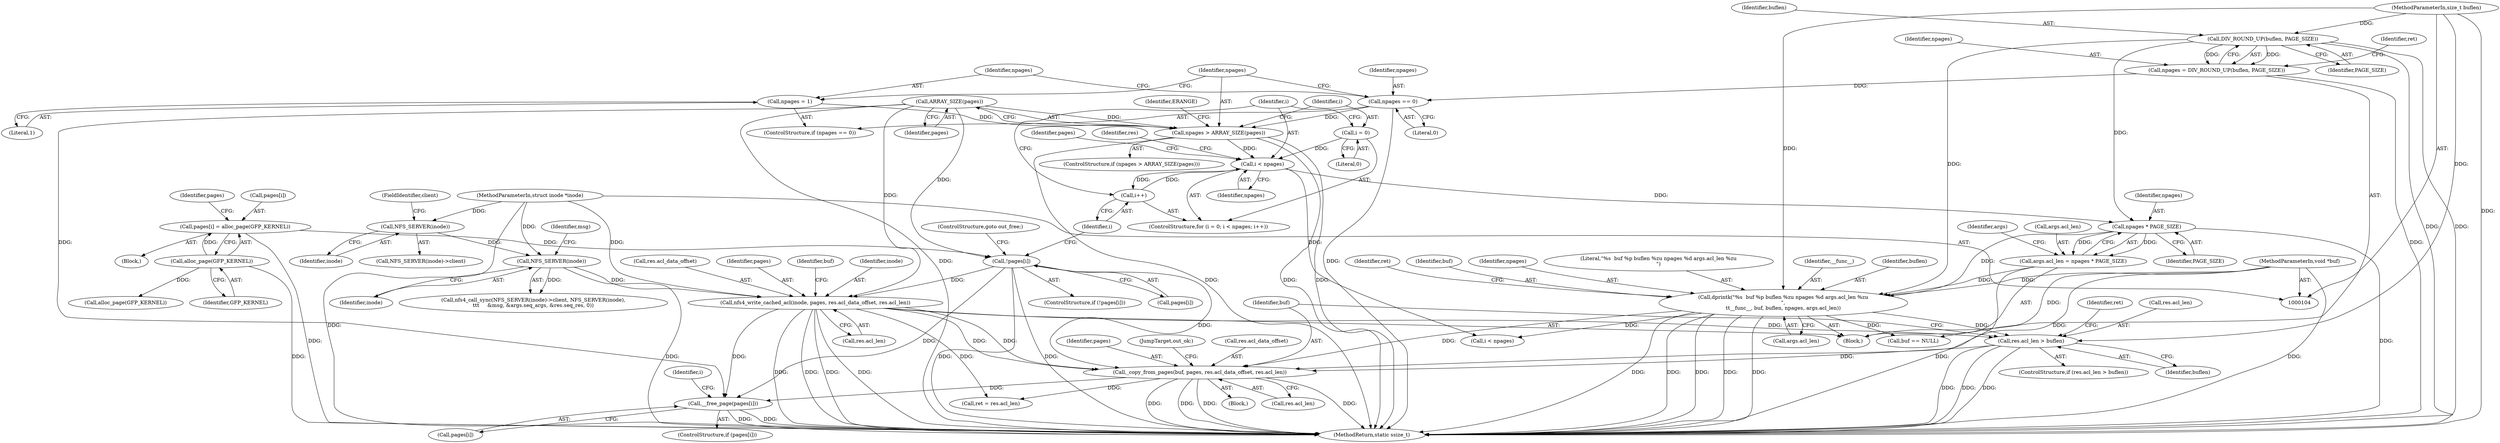digraph "0_linux_7d3e91a89b7adbc2831334def9e494dd9892f9af@API" {
"1000288" [label="(Call,__free_page(pages[i]))"];
"1000235" [label="(Call,nfs4_write_cached_acl(inode, pages, res.acl_data_offset, res.acl_len))"];
"1000202" [label="(Call,NFS_SERVER(inode))"];
"1000199" [label="(Call,NFS_SERVER(inode))"];
"1000105" [label="(MethodParameterIn,struct inode *inode)"];
"1000157" [label="(Call,!pages[i])"];
"1000150" [label="(Call,pages[i] = alloc_page(GFP_KERNEL))"];
"1000154" [label="(Call,alloc_page(GFP_KERNEL))"];
"1000135" [label="(Call,ARRAY_SIZE(pages))"];
"1000259" [label="(Call,_copy_from_pages(buf, pages, res.acl_data_offset, res.acl_len))"];
"1000186" [label="(Call,dprintk(\"%s  buf %p buflen %zu npages %d args.acl_len %zu\n\",\n\t\t__func__, buf, buflen, npages, args.acl_len))"];
"1000106" [label="(MethodParameterIn,void *buf)"];
"1000116" [label="(Call,DIV_ROUND_UP(buflen, PAGE_SIZE))"];
"1000107" [label="(MethodParameterIn,size_t buflen)"];
"1000178" [label="(Call,npages * PAGE_SIZE)"];
"1000144" [label="(Call,i < npages)"];
"1000141" [label="(Call,i = 0)"];
"1000147" [label="(Call,i++)"];
"1000133" [label="(Call,npages > ARRAY_SIZE(pages))"];
"1000129" [label="(Call,npages = 1)"];
"1000126" [label="(Call,npages == 0)"];
"1000114" [label="(Call,npages = DIV_ROUND_UP(buflen, PAGE_SIZE))"];
"1000174" [label="(Call,args.acl_len = npages * PAGE_SIZE)"];
"1000248" [label="(Call,res.acl_len > buflen)"];
"1000108" [label="(Block,)"];
"1000249" [label="(Call,res.acl_len)"];
"1000189" [label="(Identifier,buf)"];
"1000265" [label="(Call,res.acl_len)"];
"1000117" [label="(Identifier,buflen)"];
"1000199" [label="(Call,NFS_SERVER(inode))"];
"1000235" [label="(Call,nfs4_write_cached_acl(inode, pages, res.acl_data_offset, res.acl_len))"];
"1000114" [label="(Call,npages = DIV_ROUND_UP(buflen, PAGE_SIZE))"];
"1000197" [label="(Call,nfs4_call_sync(NFS_SERVER(inode)->client, NFS_SERVER(inode),\n\t\t\t     &msg, &args.seq_args, &res.seq_res, 0))"];
"1000288" [label="(Call,__free_page(pages[i]))"];
"1000180" [label="(Identifier,PAGE_SIZE)"];
"1000127" [label="(Identifier,npages)"];
"1000191" [label="(Identifier,npages)"];
"1000187" [label="(Literal,\"%s  buf %p buflen %zu npages %d args.acl_len %zu\n\")"];
"1000131" [label="(Literal,1)"];
"1000128" [label="(Literal,0)"];
"1000175" [label="(Call,args.acl_len)"];
"1000161" [label="(ControlStructure,goto out_free;)"];
"1000158" [label="(Call,pages[i])"];
"1000134" [label="(Identifier,npages)"];
"1000139" [label="(Identifier,ERANGE)"];
"1000154" [label="(Call,alloc_page(GFP_KERNEL))"];
"1000188" [label="(Identifier,__func__)"];
"1000116" [label="(Call,DIV_ROUND_UP(buflen, PAGE_SIZE))"];
"1000226" [label="(Call,buf == NULL)"];
"1000125" [label="(ControlStructure,if (npages == 0))"];
"1000302" [label="(MethodReturn,static ssize_t)"];
"1000179" [label="(Identifier,npages)"];
"1000136" [label="(Identifier,pages)"];
"1000144" [label="(Call,i < npages)"];
"1000205" [label="(Identifier,msg)"];
"1000174" [label="(Call,args.acl_len = npages * PAGE_SIZE)"];
"1000236" [label="(Identifier,inode)"];
"1000178" [label="(Call,npages * PAGE_SIZE)"];
"1000118" [label="(Identifier,PAGE_SIZE)"];
"1000255" [label="(Identifier,ret)"];
"1000147" [label="(Call,i++)"];
"1000150" [label="(Call,pages[i] = alloc_page(GFP_KERNEL))"];
"1000200" [label="(Identifier,inode)"];
"1000159" [label="(Identifier,pages)"];
"1000246" [label="(Block,)"];
"1000238" [label="(Call,res.acl_data_offset)"];
"1000259" [label="(Call,_copy_from_pages(buf, pages, res.acl_data_offset, res.acl_len))"];
"1000201" [label="(FieldIdentifier,client)"];
"1000164" [label="(Identifier,res)"];
"1000143" [label="(Literal,0)"];
"1000126" [label="(Call,npages == 0)"];
"1000132" [label="(ControlStructure,if (npages > ARRAY_SIZE(pages)))"];
"1000105" [label="(MethodParameterIn,struct inode *inode)"];
"1000140" [label="(ControlStructure,for (i = 0; i < npages; i++))"];
"1000268" [label="(JumpTarget,out_ok:)"];
"1000130" [label="(Identifier,npages)"];
"1000142" [label="(Identifier,i)"];
"1000279" [label="(Call,i < npages)"];
"1000106" [label="(MethodParameterIn,void *buf)"];
"1000151" [label="(Call,pages[i])"];
"1000237" [label="(Identifier,pages)"];
"1000115" [label="(Identifier,npages)"];
"1000166" [label="(Call,alloc_page(GFP_KERNEL))"];
"1000133" [label="(Call,npages > ARRAY_SIZE(pages))"];
"1000141" [label="(Call,i = 0)"];
"1000129" [label="(Call,npages = 1)"];
"1000190" [label="(Identifier,buflen)"];
"1000186" [label="(Call,dprintk(\"%s  buf %p buflen %zu npages %d args.acl_len %zu\n\",\n\t\t__func__, buf, buflen, npages, args.acl_len))"];
"1000156" [label="(ControlStructure,if (!pages[i]))"];
"1000241" [label="(Call,res.acl_len)"];
"1000198" [label="(Call,NFS_SERVER(inode)->client)"];
"1000192" [label="(Call,args.acl_len)"];
"1000183" [label="(Identifier,args)"];
"1000107" [label="(MethodParameterIn,size_t buflen)"];
"1000203" [label="(Identifier,inode)"];
"1000252" [label="(Identifier,buflen)"];
"1000155" [label="(Identifier,GFP_KERNEL)"];
"1000202" [label="(Call,NFS_SERVER(inode))"];
"1000248" [label="(Call,res.acl_len > buflen)"];
"1000146" [label="(Identifier,npages)"];
"1000283" [label="(Identifier,i)"];
"1000247" [label="(ControlStructure,if (res.acl_len > buflen))"];
"1000145" [label="(Identifier,i)"];
"1000157" [label="(Call,!pages[i])"];
"1000196" [label="(Identifier,ret)"];
"1000284" [label="(ControlStructure,if (pages[i]))"];
"1000135" [label="(Call,ARRAY_SIZE(pages))"];
"1000260" [label="(Identifier,buf)"];
"1000262" [label="(Call,res.acl_data_offset)"];
"1000152" [label="(Identifier,pages)"];
"1000269" [label="(Call,ret = res.acl_len)"];
"1000149" [label="(Block,)"];
"1000289" [label="(Call,pages[i])"];
"1000261" [label="(Identifier,pages)"];
"1000245" [label="(Identifier,buf)"];
"1000148" [label="(Identifier,i)"];
"1000121" [label="(Identifier,ret)"];
"1000288" -> "1000284"  [label="AST: "];
"1000288" -> "1000289"  [label="CFG: "];
"1000289" -> "1000288"  [label="AST: "];
"1000283" -> "1000288"  [label="CFG: "];
"1000288" -> "1000302"  [label="DDG: "];
"1000288" -> "1000302"  [label="DDG: "];
"1000235" -> "1000288"  [label="DDG: "];
"1000135" -> "1000288"  [label="DDG: "];
"1000259" -> "1000288"  [label="DDG: "];
"1000157" -> "1000288"  [label="DDG: "];
"1000235" -> "1000108"  [label="AST: "];
"1000235" -> "1000241"  [label="CFG: "];
"1000236" -> "1000235"  [label="AST: "];
"1000237" -> "1000235"  [label="AST: "];
"1000238" -> "1000235"  [label="AST: "];
"1000241" -> "1000235"  [label="AST: "];
"1000245" -> "1000235"  [label="CFG: "];
"1000235" -> "1000302"  [label="DDG: "];
"1000235" -> "1000302"  [label="DDG: "];
"1000235" -> "1000302"  [label="DDG: "];
"1000235" -> "1000302"  [label="DDG: "];
"1000202" -> "1000235"  [label="DDG: "];
"1000105" -> "1000235"  [label="DDG: "];
"1000157" -> "1000235"  [label="DDG: "];
"1000135" -> "1000235"  [label="DDG: "];
"1000235" -> "1000248"  [label="DDG: "];
"1000235" -> "1000259"  [label="DDG: "];
"1000235" -> "1000259"  [label="DDG: "];
"1000235" -> "1000269"  [label="DDG: "];
"1000202" -> "1000197"  [label="AST: "];
"1000202" -> "1000203"  [label="CFG: "];
"1000203" -> "1000202"  [label="AST: "];
"1000205" -> "1000202"  [label="CFG: "];
"1000202" -> "1000302"  [label="DDG: "];
"1000202" -> "1000197"  [label="DDG: "];
"1000199" -> "1000202"  [label="DDG: "];
"1000105" -> "1000202"  [label="DDG: "];
"1000199" -> "1000198"  [label="AST: "];
"1000199" -> "1000200"  [label="CFG: "];
"1000200" -> "1000199"  [label="AST: "];
"1000201" -> "1000199"  [label="CFG: "];
"1000105" -> "1000199"  [label="DDG: "];
"1000105" -> "1000104"  [label="AST: "];
"1000105" -> "1000302"  [label="DDG: "];
"1000157" -> "1000156"  [label="AST: "];
"1000157" -> "1000158"  [label="CFG: "];
"1000158" -> "1000157"  [label="AST: "];
"1000161" -> "1000157"  [label="CFG: "];
"1000148" -> "1000157"  [label="CFG: "];
"1000157" -> "1000302"  [label="DDG: "];
"1000157" -> "1000302"  [label="DDG: "];
"1000150" -> "1000157"  [label="DDG: "];
"1000135" -> "1000157"  [label="DDG: "];
"1000157" -> "1000259"  [label="DDG: "];
"1000150" -> "1000149"  [label="AST: "];
"1000150" -> "1000154"  [label="CFG: "];
"1000151" -> "1000150"  [label="AST: "];
"1000154" -> "1000150"  [label="AST: "];
"1000159" -> "1000150"  [label="CFG: "];
"1000150" -> "1000302"  [label="DDG: "];
"1000154" -> "1000150"  [label="DDG: "];
"1000154" -> "1000155"  [label="CFG: "];
"1000155" -> "1000154"  [label="AST: "];
"1000154" -> "1000302"  [label="DDG: "];
"1000154" -> "1000166"  [label="DDG: "];
"1000135" -> "1000133"  [label="AST: "];
"1000135" -> "1000136"  [label="CFG: "];
"1000136" -> "1000135"  [label="AST: "];
"1000133" -> "1000135"  [label="CFG: "];
"1000135" -> "1000302"  [label="DDG: "];
"1000135" -> "1000133"  [label="DDG: "];
"1000259" -> "1000246"  [label="AST: "];
"1000259" -> "1000265"  [label="CFG: "];
"1000260" -> "1000259"  [label="AST: "];
"1000261" -> "1000259"  [label="AST: "];
"1000262" -> "1000259"  [label="AST: "];
"1000265" -> "1000259"  [label="AST: "];
"1000268" -> "1000259"  [label="CFG: "];
"1000259" -> "1000302"  [label="DDG: "];
"1000259" -> "1000302"  [label="DDG: "];
"1000259" -> "1000302"  [label="DDG: "];
"1000259" -> "1000302"  [label="DDG: "];
"1000186" -> "1000259"  [label="DDG: "];
"1000106" -> "1000259"  [label="DDG: "];
"1000248" -> "1000259"  [label="DDG: "];
"1000259" -> "1000269"  [label="DDG: "];
"1000186" -> "1000108"  [label="AST: "];
"1000186" -> "1000192"  [label="CFG: "];
"1000187" -> "1000186"  [label="AST: "];
"1000188" -> "1000186"  [label="AST: "];
"1000189" -> "1000186"  [label="AST: "];
"1000190" -> "1000186"  [label="AST: "];
"1000191" -> "1000186"  [label="AST: "];
"1000192" -> "1000186"  [label="AST: "];
"1000196" -> "1000186"  [label="CFG: "];
"1000186" -> "1000302"  [label="DDG: "];
"1000186" -> "1000302"  [label="DDG: "];
"1000186" -> "1000302"  [label="DDG: "];
"1000186" -> "1000302"  [label="DDG: "];
"1000186" -> "1000302"  [label="DDG: "];
"1000106" -> "1000186"  [label="DDG: "];
"1000116" -> "1000186"  [label="DDG: "];
"1000107" -> "1000186"  [label="DDG: "];
"1000178" -> "1000186"  [label="DDG: "];
"1000174" -> "1000186"  [label="DDG: "];
"1000186" -> "1000226"  [label="DDG: "];
"1000186" -> "1000248"  [label="DDG: "];
"1000186" -> "1000279"  [label="DDG: "];
"1000106" -> "1000104"  [label="AST: "];
"1000106" -> "1000302"  [label="DDG: "];
"1000106" -> "1000226"  [label="DDG: "];
"1000116" -> "1000114"  [label="AST: "];
"1000116" -> "1000118"  [label="CFG: "];
"1000117" -> "1000116"  [label="AST: "];
"1000118" -> "1000116"  [label="AST: "];
"1000114" -> "1000116"  [label="CFG: "];
"1000116" -> "1000302"  [label="DDG: "];
"1000116" -> "1000302"  [label="DDG: "];
"1000116" -> "1000114"  [label="DDG: "];
"1000116" -> "1000114"  [label="DDG: "];
"1000107" -> "1000116"  [label="DDG: "];
"1000116" -> "1000178"  [label="DDG: "];
"1000107" -> "1000104"  [label="AST: "];
"1000107" -> "1000302"  [label="DDG: "];
"1000107" -> "1000248"  [label="DDG: "];
"1000178" -> "1000174"  [label="AST: "];
"1000178" -> "1000180"  [label="CFG: "];
"1000179" -> "1000178"  [label="AST: "];
"1000180" -> "1000178"  [label="AST: "];
"1000174" -> "1000178"  [label="CFG: "];
"1000178" -> "1000302"  [label="DDG: "];
"1000178" -> "1000174"  [label="DDG: "];
"1000178" -> "1000174"  [label="DDG: "];
"1000144" -> "1000178"  [label="DDG: "];
"1000144" -> "1000140"  [label="AST: "];
"1000144" -> "1000146"  [label="CFG: "];
"1000145" -> "1000144"  [label="AST: "];
"1000146" -> "1000144"  [label="AST: "];
"1000152" -> "1000144"  [label="CFG: "];
"1000164" -> "1000144"  [label="CFG: "];
"1000141" -> "1000144"  [label="DDG: "];
"1000147" -> "1000144"  [label="DDG: "];
"1000133" -> "1000144"  [label="DDG: "];
"1000144" -> "1000147"  [label="DDG: "];
"1000144" -> "1000279"  [label="DDG: "];
"1000141" -> "1000140"  [label="AST: "];
"1000141" -> "1000143"  [label="CFG: "];
"1000142" -> "1000141"  [label="AST: "];
"1000143" -> "1000141"  [label="AST: "];
"1000145" -> "1000141"  [label="CFG: "];
"1000147" -> "1000140"  [label="AST: "];
"1000147" -> "1000148"  [label="CFG: "];
"1000148" -> "1000147"  [label="AST: "];
"1000145" -> "1000147"  [label="CFG: "];
"1000133" -> "1000132"  [label="AST: "];
"1000134" -> "1000133"  [label="AST: "];
"1000139" -> "1000133"  [label="CFG: "];
"1000142" -> "1000133"  [label="CFG: "];
"1000133" -> "1000302"  [label="DDG: "];
"1000133" -> "1000302"  [label="DDG: "];
"1000133" -> "1000302"  [label="DDG: "];
"1000129" -> "1000133"  [label="DDG: "];
"1000126" -> "1000133"  [label="DDG: "];
"1000129" -> "1000125"  [label="AST: "];
"1000129" -> "1000131"  [label="CFG: "];
"1000130" -> "1000129"  [label="AST: "];
"1000131" -> "1000129"  [label="AST: "];
"1000134" -> "1000129"  [label="CFG: "];
"1000126" -> "1000125"  [label="AST: "];
"1000126" -> "1000128"  [label="CFG: "];
"1000127" -> "1000126"  [label="AST: "];
"1000128" -> "1000126"  [label="AST: "];
"1000130" -> "1000126"  [label="CFG: "];
"1000134" -> "1000126"  [label="CFG: "];
"1000126" -> "1000302"  [label="DDG: "];
"1000114" -> "1000126"  [label="DDG: "];
"1000114" -> "1000108"  [label="AST: "];
"1000115" -> "1000114"  [label="AST: "];
"1000121" -> "1000114"  [label="CFG: "];
"1000114" -> "1000302"  [label="DDG: "];
"1000174" -> "1000108"  [label="AST: "];
"1000175" -> "1000174"  [label="AST: "];
"1000183" -> "1000174"  [label="CFG: "];
"1000174" -> "1000302"  [label="DDG: "];
"1000248" -> "1000247"  [label="AST: "];
"1000248" -> "1000252"  [label="CFG: "];
"1000249" -> "1000248"  [label="AST: "];
"1000252" -> "1000248"  [label="AST: "];
"1000255" -> "1000248"  [label="CFG: "];
"1000260" -> "1000248"  [label="CFG: "];
"1000248" -> "1000302"  [label="DDG: "];
"1000248" -> "1000302"  [label="DDG: "];
"1000248" -> "1000302"  [label="DDG: "];
}
